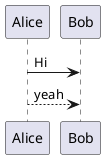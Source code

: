 @startuml slide_procedure

!procedure $request($source, $destination)
$source --> $destination: yeah
!endprocedure

Alice -> Bob : Hi
%invoke_procedure("$request", Alice, Bob)

@enduml